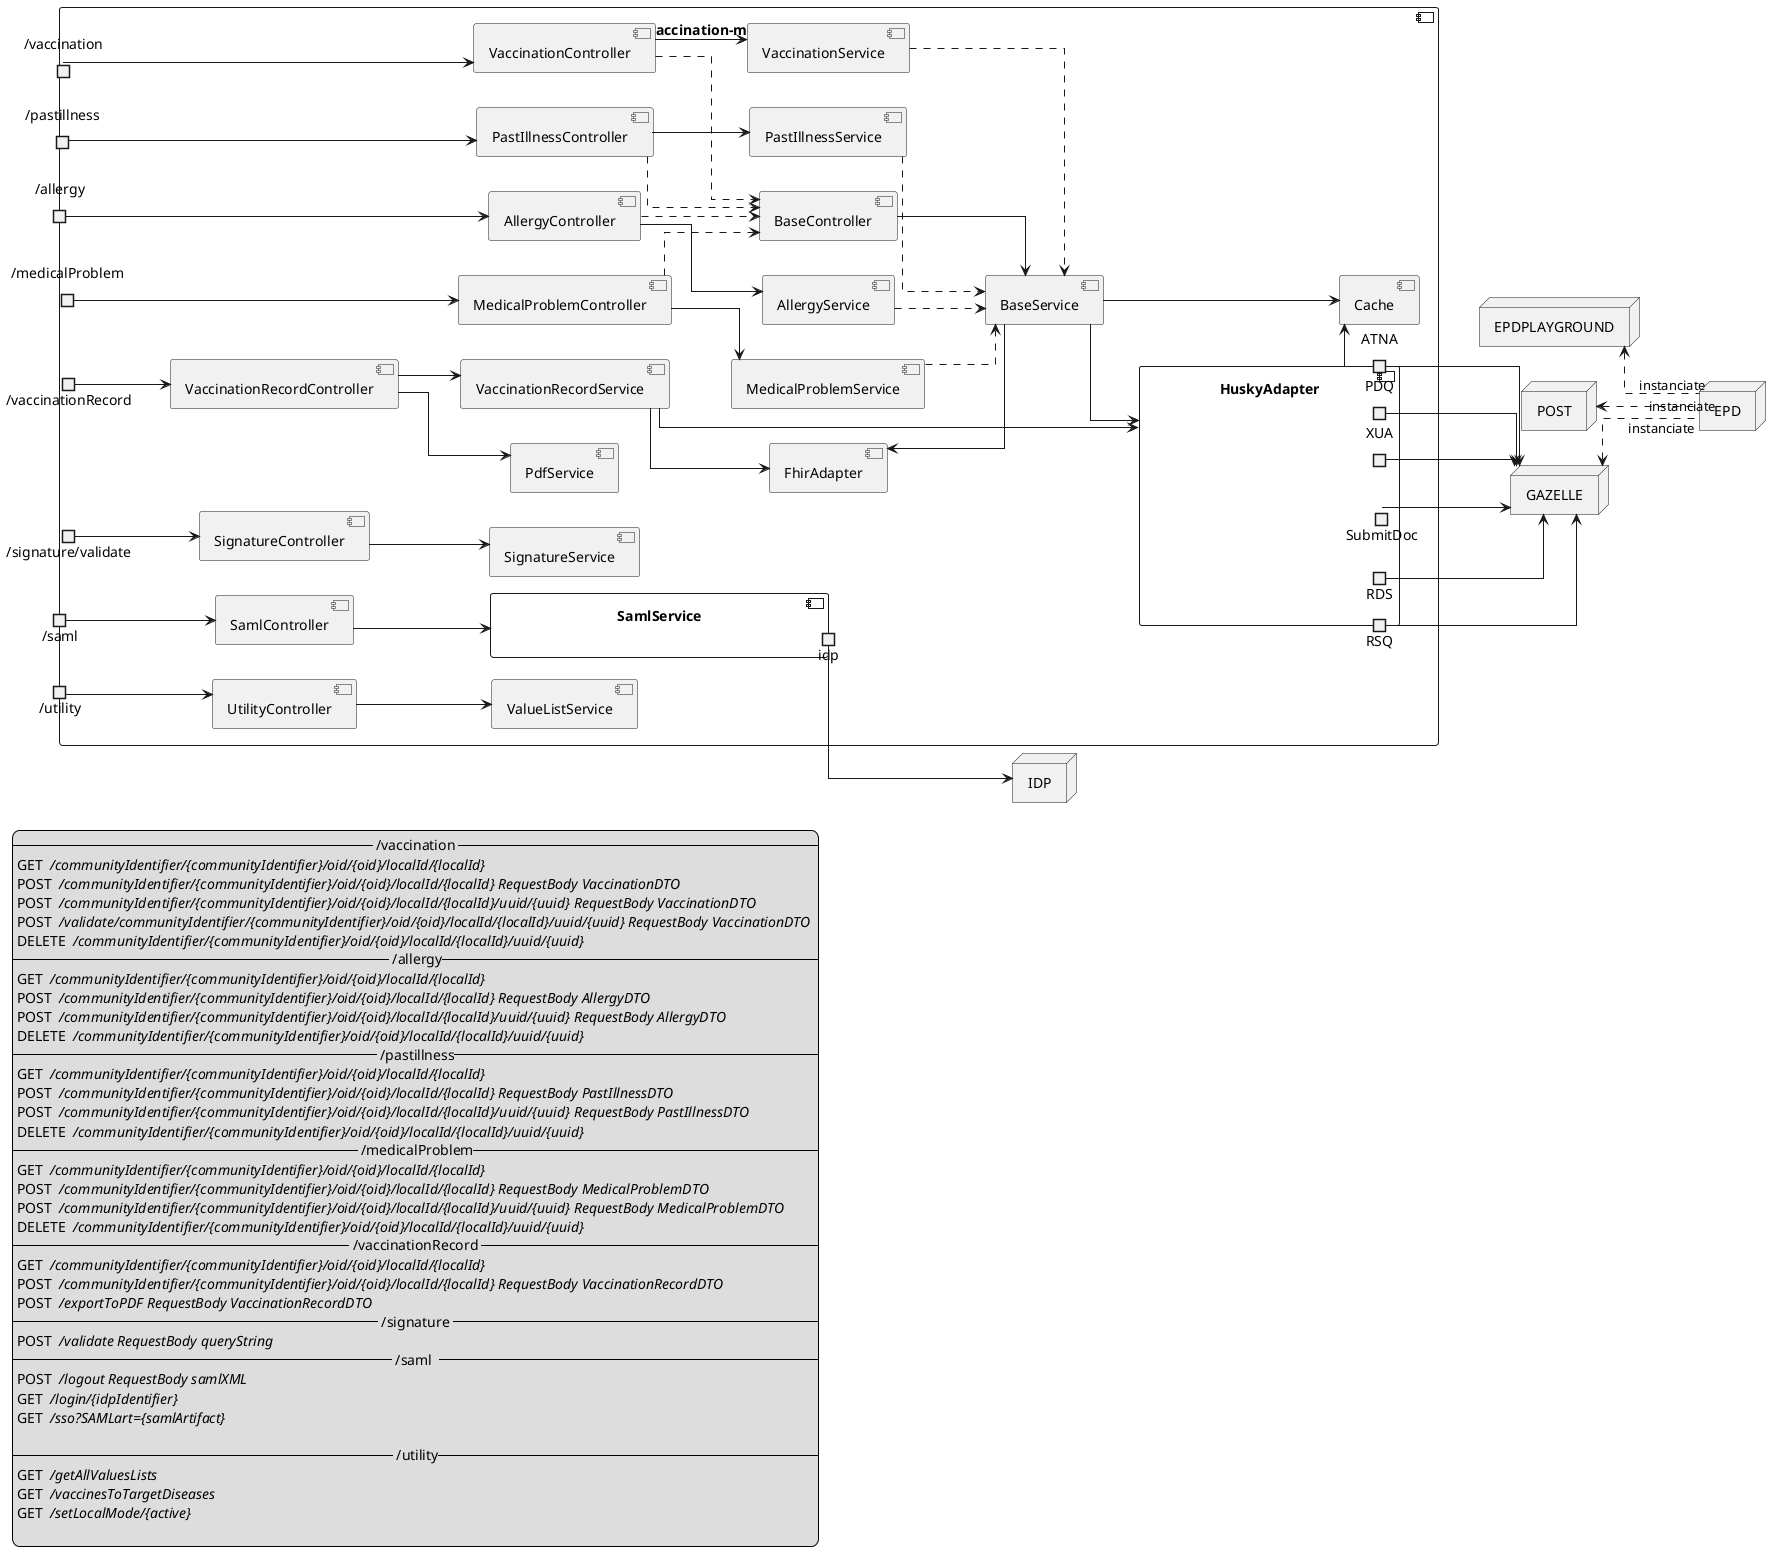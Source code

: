 @startuml
skinparam linetype ortho
left to right direction

node IDP

component Impfmodule as "vaccination-module-backend" {
  
  portin port_utility     as "/utility"
  portin port_saml        as "/saml"
  portin port_signature   as "/signature/validate"
  portin port_medicalProblem as "/medicalProblem"
  portin port_allergy     as "/allergy"
  portin port_pastillness as "/pastillness"
  portin port_vaccination as "/vaccination"
  portin port_vacRecord   as "/vaccinationRecord"

  component BaseController
  component VaccinationController
  component PastIllnessController
  component AllergyController
  component MedicalProblemController
  component VaccinationRecordController
  component SignatureController
  component UtilityController
  component SamlController

  component VaccinationService
  component PastIllnessService
  component AllergyService
  component MedicalProblemService
  component BaseService
  component VaccinationRecordService
  component PdfService
  component ValueListService
  component SignatureService
  component SamlService {
    portout idp
  } 

  component HuskyAdapter {
     portout PDQ
     portout ATNA
     portout RSQ
     portout RDS
     portout SubmitDoc
     portout XUA
  }
  component Cache
  component FhirAdapter
}

BaseController        --> BaseService
BaseService           -u-> FhirAdapter
BaseService           --> HuskyAdapter

port_vaccination      --> VaccinationController
VaccinationController ..> BaseController
VaccinationController --> VaccinationService
VaccinationService    ..> BaseService

port_pastillness      --> PastIllnessController
PastIllnessController ..> BaseController
PastIllnessController --> PastIllnessService
PastIllnessService    ..> BaseService

port_allergy          --> AllergyController
AllergyController     ..> BaseController
AllergyController     --> AllergyService
AllergyService        ..> BaseService

port_medicalProblem   --> MedicalProblemController
MedicalProblemController ..> BaseController
MedicalProblemController --> MedicalProblemService
MedicalProblemService    ..> BaseService

port_vacRecord        --> VaccinationRecordController
VaccinationRecordController --> VaccinationRecordService
VaccinationRecordController --> PdfService
VaccinationRecordService -d-> FhirAdapter
VaccinationRecordService --> HuskyAdapter

BaseService           --> Cache
HuskyAdapter         -d-> Cache

port_signature        --> SignatureController
SignatureController   --> SignatureService

port_saml             --> SamlController
SamlController        --> SamlService

port_utility          --> UtilityController
UtilityController     --> ValueListService

node EPD
node GAZELLE
node EPDPLAYGROUND
node POST

PDQ           --> GAZELLE
XUA           --> GAZELLE
RSQ           --> GAZELLE
RDS           --> GAZELLE
SubmitDoc     --> GAZELLE
ATNA          --> GAZELLE
idp           --> IDP

GAZELLE       <.. EPD : instanciate
EPDPLAYGROUND <.. EPD : instanciate
POST          <.. EPD : instanciate

legend left
  -- /vaccination --
  GET // /communityIdentifier/{communityIdentifier}/oid/{oid}/localId/{localId} //
  POST // /communityIdentifier/{communityIdentifier}/oid/{oid}/localId/{localId} RequestBody VaccinationDTO //
  POST // /communityIdentifier/{communityIdentifier}/oid/{oid}/localId/{localId}/uuid/{uuid} RequestBody VaccinationDTO //
  POST // /validate/communityIdentifier/{communityIdentifier}/oid/{oid}/localId/{localId}/uuid/{uuid} RequestBody VaccinationDTO //
  DELETE // /communityIdentifier/{communityIdentifier}/oid/{oid}/localId/{localId}/uuid/{uuid} //
  -- /allergy--
  GET // /communityIdentifier/{communityIdentifier}/oid/{oid}/localId/{localId} //
  POST // /communityIdentifier/{communityIdentifier}/oid/{oid}/localId/{localId} RequestBody AllergyDTO //
  POST // /communityIdentifier/{communityIdentifier}/oid/{oid}/localId/{localId}/uuid/{uuid} RequestBody AllergyDTO //
  DELETE // /communityIdentifier/{communityIdentifier}/oid/{oid}/localId/{localId}/uuid/{uuid} //
  -- /pastillness--
  GET // /communityIdentifier/{communityIdentifier}/oid/{oid}/localId/{localId} //
  POST // /communityIdentifier/{communityIdentifier}/oid/{oid}/localId/{localId} RequestBody PastIllnessDTO //
  POST // /communityIdentifier/{communityIdentifier}/oid/{oid}/localId/{localId}/uuid/{uuid} RequestBody PastIllnessDTO //
  DELETE // /communityIdentifier/{communityIdentifier}/oid/{oid}/localId/{localId}/uuid/{uuid} //
  -- /medicalProblem--
  GET // /communityIdentifier/{communityIdentifier}/oid/{oid}/localId/{localId} //
  POST // /communityIdentifier/{communityIdentifier}/oid/{oid}/localId/{localId} RequestBody MedicalProblemDTO //
  POST // /communityIdentifier/{communityIdentifier}/oid/{oid}/localId/{localId}/uuid/{uuid} RequestBody MedicalProblemDTO //
  DELETE // /communityIdentifier/{communityIdentifier}/oid/{oid}/localId/{localId}/uuid/{uuid} //
  -- /vaccinationRecord --
  GET // /communityIdentifier/{communityIdentifier}/oid/{oid}/localId/{localId} //
  POST // /communityIdentifier/{communityIdentifier}/oid/{oid}/localId/{localId} RequestBody VaccinationRecordDTO //
  POST // /exportToPDF RequestBody VaccinationRecordDTO //
  -- /signature --
  POST // /validate RequestBody queryString //
  -- /saml  --
  POST // /logout RequestBody samlXML //
  GET // /login/{idpIdentifier} //
  GET // /sso?SAMLart={samlArtifact} //

  -- /utility--
  GET // /getAllValuesLists //
  GET // /vaccinesToTargetDiseases //
  GET // /setLocalMode/{active} //

end legend

@enduml